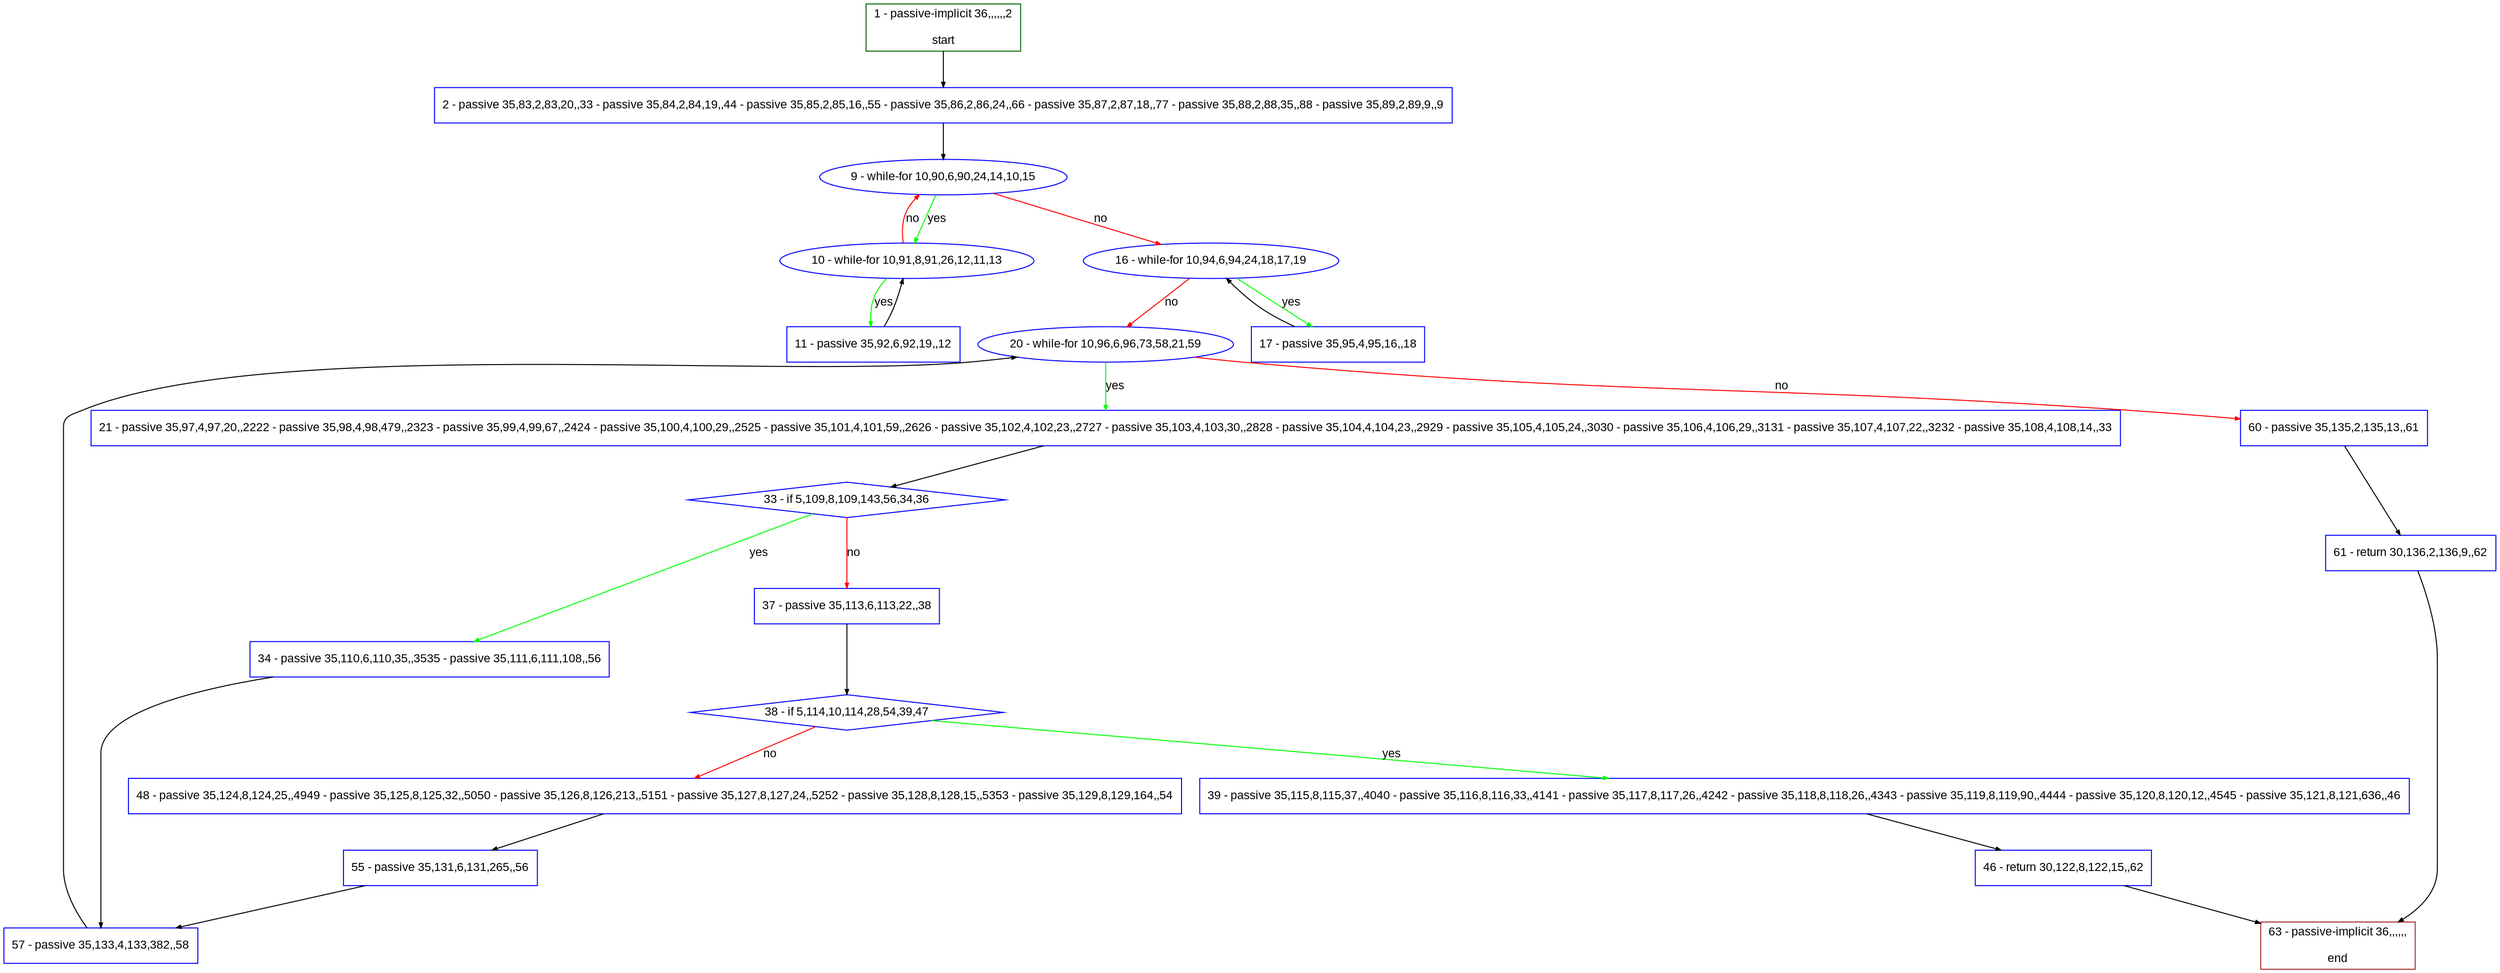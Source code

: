 digraph "" {
  graph [pack="true", label="", fontsize="12", packmode="clust", fontname="Arial", fillcolor="#FFFFCC", bgcolor="white", style="rounded,filled", compound="true"];
  node [node_initialized="no", label="", color="grey", fontsize="12", fillcolor="white", fontname="Arial", style="filled", shape="rectangle", compound="true", fixedsize="false"];
  edge [fontcolor="black", arrowhead="normal", arrowtail="none", arrowsize="0.5", ltail="", label="", color="black", fontsize="12", lhead="", fontname="Arial", dir="forward", compound="true"];
  __N1 [label="2 - passive 35,83,2,83,20,,33 - passive 35,84,2,84,19,,44 - passive 35,85,2,85,16,,55 - passive 35,86,2,86,24,,66 - passive 35,87,2,87,18,,77 - passive 35,88,2,88,35,,88 - passive 35,89,2,89,9,,9", color="#0000ff", fillcolor="#ffffff", style="filled", shape="box"];
  __N2 [label="1 - passive-implicit 36,,,,,,2\n\nstart", color="#006400", fillcolor="#ffffff", style="filled", shape="box"];
  __N3 [label="9 - while-for 10,90,6,90,24,14,10,15", color="#0000ff", fillcolor="#ffffff", style="filled", shape="oval"];
  __N4 [label="10 - while-for 10,91,8,91,26,12,11,13", color="#0000ff", fillcolor="#ffffff", style="filled", shape="oval"];
  __N5 [label="16 - while-for 10,94,6,94,24,18,17,19", color="#0000ff", fillcolor="#ffffff", style="filled", shape="oval"];
  __N6 [label="11 - passive 35,92,6,92,19,,12", color="#0000ff", fillcolor="#ffffff", style="filled", shape="box"];
  __N7 [label="17 - passive 35,95,4,95,16,,18", color="#0000ff", fillcolor="#ffffff", style="filled", shape="box"];
  __N8 [label="20 - while-for 10,96,6,96,73,58,21,59", color="#0000ff", fillcolor="#ffffff", style="filled", shape="oval"];
  __N9 [label="21 - passive 35,97,4,97,20,,2222 - passive 35,98,4,98,479,,2323 - passive 35,99,4,99,67,,2424 - passive 35,100,4,100,29,,2525 - passive 35,101,4,101,59,,2626 - passive 35,102,4,102,23,,2727 - passive 35,103,4,103,30,,2828 - passive 35,104,4,104,23,,2929 - passive 35,105,4,105,24,,3030 - passive 35,106,4,106,29,,3131 - passive 35,107,4,107,22,,3232 - passive 35,108,4,108,14,,33", color="#0000ff", fillcolor="#ffffff", style="filled", shape="box"];
  __N10 [label="60 - passive 35,135,2,135,13,,61", color="#0000ff", fillcolor="#ffffff", style="filled", shape="box"];
  __N11 [label="33 - if 5,109,8,109,143,56,34,36", color="#0000ff", fillcolor="#ffffff", style="filled", shape="diamond"];
  __N12 [label="34 - passive 35,110,6,110,35,,3535 - passive 35,111,6,111,108,,56", color="#0000ff", fillcolor="#ffffff", style="filled", shape="box"];
  __N13 [label="37 - passive 35,113,6,113,22,,38", color="#0000ff", fillcolor="#ffffff", style="filled", shape="box"];
  __N14 [label="57 - passive 35,133,4,133,382,,58", color="#0000ff", fillcolor="#ffffff", style="filled", shape="box"];
  __N15 [label="38 - if 5,114,10,114,28,54,39,47", color="#0000ff", fillcolor="#ffffff", style="filled", shape="diamond"];
  __N16 [label="39 - passive 35,115,8,115,37,,4040 - passive 35,116,8,116,33,,4141 - passive 35,117,8,117,26,,4242 - passive 35,118,8,118,26,,4343 - passive 35,119,8,119,90,,4444 - passive 35,120,8,120,12,,4545 - passive 35,121,8,121,636,,46", color="#0000ff", fillcolor="#ffffff", style="filled", shape="box"];
  __N17 [label="48 - passive 35,124,8,124,25,,4949 - passive 35,125,8,125,32,,5050 - passive 35,126,8,126,213,,5151 - passive 35,127,8,127,24,,5252 - passive 35,128,8,128,15,,5353 - passive 35,129,8,129,164,,54", color="#0000ff", fillcolor="#ffffff", style="filled", shape="box"];
  __N18 [label="46 - return 30,122,8,122,15,,62", color="#0000ff", fillcolor="#ffffff", style="filled", shape="box"];
  __N19 [label="63 - passive-implicit 36,,,,,,\n\nend", color="#a52a2a", fillcolor="#ffffff", style="filled", shape="box"];
  __N20 [label="55 - passive 35,131,6,131,265,,56", color="#0000ff", fillcolor="#ffffff", style="filled", shape="box"];
  __N21 [label="61 - return 30,136,2,136,9,,62", color="#0000ff", fillcolor="#ffffff", style="filled", shape="box"];
  __N2 -> __N1 [arrowhead="normal", arrowtail="none", color="#000000", label="", dir="forward"];
  __N1 -> __N3 [arrowhead="normal", arrowtail="none", color="#000000", label="", dir="forward"];
  __N3 -> __N4 [arrowhead="normal", arrowtail="none", color="#00ff00", label="yes", dir="forward"];
  __N4 -> __N3 [arrowhead="normal", arrowtail="none", color="#ff0000", label="no", dir="forward"];
  __N3 -> __N5 [arrowhead="normal", arrowtail="none", color="#ff0000", label="no", dir="forward"];
  __N4 -> __N6 [arrowhead="normal", arrowtail="none", color="#00ff00", label="yes", dir="forward"];
  __N6 -> __N4 [arrowhead="normal", arrowtail="none", color="#000000", label="", dir="forward"];
  __N5 -> __N7 [arrowhead="normal", arrowtail="none", color="#00ff00", label="yes", dir="forward"];
  __N7 -> __N5 [arrowhead="normal", arrowtail="none", color="#000000", label="", dir="forward"];
  __N5 -> __N8 [arrowhead="normal", arrowtail="none", color="#ff0000", label="no", dir="forward"];
  __N8 -> __N9 [arrowhead="normal", arrowtail="none", color="#00ff00", label="yes", dir="forward"];
  __N8 -> __N10 [arrowhead="normal", arrowtail="none", color="#ff0000", label="no", dir="forward"];
  __N9 -> __N11 [arrowhead="normal", arrowtail="none", color="#000000", label="", dir="forward"];
  __N11 -> __N12 [arrowhead="normal", arrowtail="none", color="#00ff00", label="yes", dir="forward"];
  __N11 -> __N13 [arrowhead="normal", arrowtail="none", color="#ff0000", label="no", dir="forward"];
  __N12 -> __N14 [arrowhead="normal", arrowtail="none", color="#000000", label="", dir="forward"];
  __N13 -> __N15 [arrowhead="normal", arrowtail="none", color="#000000", label="", dir="forward"];
  __N15 -> __N16 [arrowhead="normal", arrowtail="none", color="#00ff00", label="yes", dir="forward"];
  __N15 -> __N17 [arrowhead="normal", arrowtail="none", color="#ff0000", label="no", dir="forward"];
  __N16 -> __N18 [arrowhead="normal", arrowtail="none", color="#000000", label="", dir="forward"];
  __N18 -> __N19 [arrowhead="normal", arrowtail="none", color="#000000", label="", dir="forward"];
  __N17 -> __N20 [arrowhead="normal", arrowtail="none", color="#000000", label="", dir="forward"];
  __N20 -> __N14 [arrowhead="normal", arrowtail="none", color="#000000", label="", dir="forward"];
  __N14 -> __N8 [arrowhead="normal", arrowtail="none", color="#000000", label="", dir="forward"];
  __N10 -> __N21 [arrowhead="normal", arrowtail="none", color="#000000", label="", dir="forward"];
  __N21 -> __N19 [arrowhead="normal", arrowtail="none", color="#000000", label="", dir="forward"];
}
